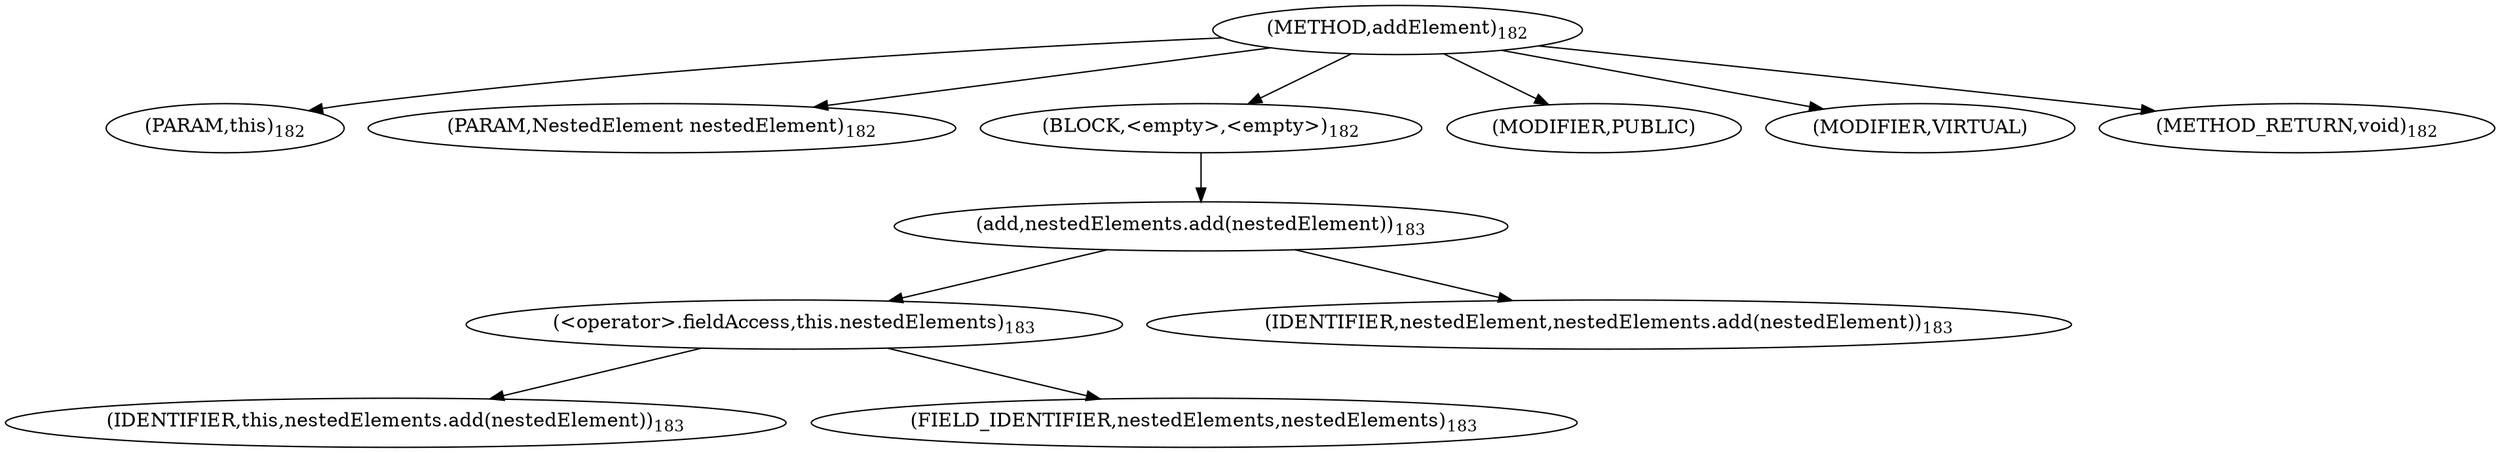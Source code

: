 digraph "addElement" {  
"221" [label = <(METHOD,addElement)<SUB>182</SUB>> ]
"222" [label = <(PARAM,this)<SUB>182</SUB>> ]
"223" [label = <(PARAM,NestedElement nestedElement)<SUB>182</SUB>> ]
"224" [label = <(BLOCK,&lt;empty&gt;,&lt;empty&gt;)<SUB>182</SUB>> ]
"225" [label = <(add,nestedElements.add(nestedElement))<SUB>183</SUB>> ]
"226" [label = <(&lt;operator&gt;.fieldAccess,this.nestedElements)<SUB>183</SUB>> ]
"227" [label = <(IDENTIFIER,this,nestedElements.add(nestedElement))<SUB>183</SUB>> ]
"228" [label = <(FIELD_IDENTIFIER,nestedElements,nestedElements)<SUB>183</SUB>> ]
"229" [label = <(IDENTIFIER,nestedElement,nestedElements.add(nestedElement))<SUB>183</SUB>> ]
"230" [label = <(MODIFIER,PUBLIC)> ]
"231" [label = <(MODIFIER,VIRTUAL)> ]
"232" [label = <(METHOD_RETURN,void)<SUB>182</SUB>> ]
  "221" -> "222" 
  "221" -> "223" 
  "221" -> "224" 
  "221" -> "230" 
  "221" -> "231" 
  "221" -> "232" 
  "224" -> "225" 
  "225" -> "226" 
  "225" -> "229" 
  "226" -> "227" 
  "226" -> "228" 
}
